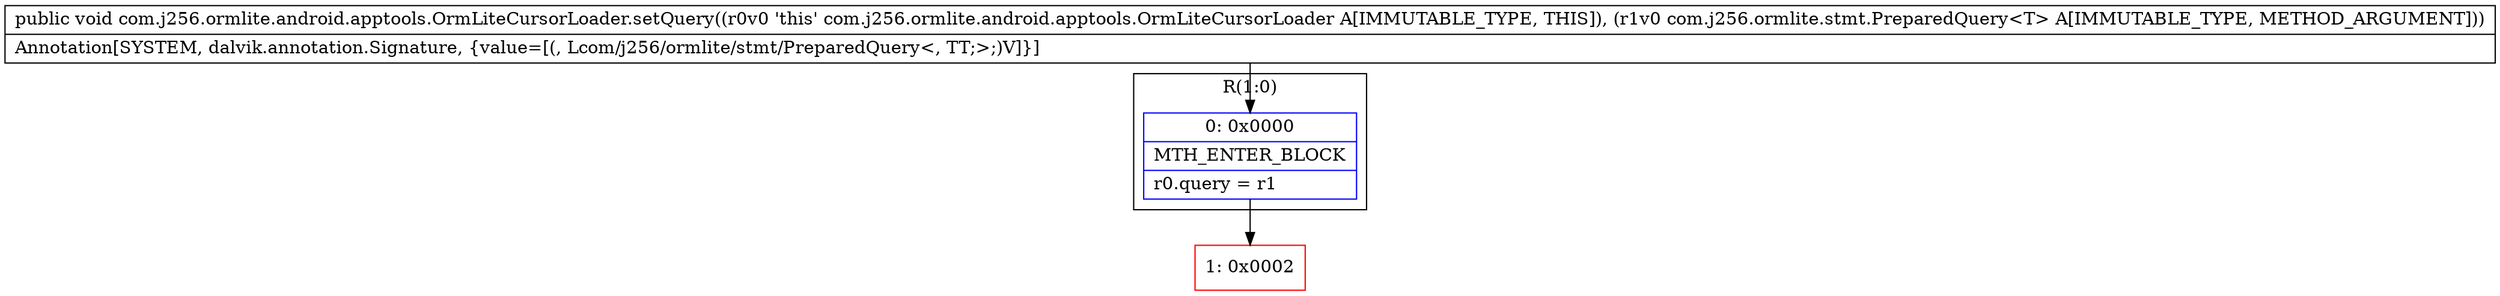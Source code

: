 digraph "CFG forcom.j256.ormlite.android.apptools.OrmLiteCursorLoader.setQuery(Lcom\/j256\/ormlite\/stmt\/PreparedQuery;)V" {
subgraph cluster_Region_617333830 {
label = "R(1:0)";
node [shape=record,color=blue];
Node_0 [shape=record,label="{0\:\ 0x0000|MTH_ENTER_BLOCK\l|r0.query = r1\l}"];
}
Node_1 [shape=record,color=red,label="{1\:\ 0x0002}"];
MethodNode[shape=record,label="{public void com.j256.ormlite.android.apptools.OrmLiteCursorLoader.setQuery((r0v0 'this' com.j256.ormlite.android.apptools.OrmLiteCursorLoader A[IMMUTABLE_TYPE, THIS]), (r1v0 com.j256.ormlite.stmt.PreparedQuery\<T\> A[IMMUTABLE_TYPE, METHOD_ARGUMENT]))  | Annotation[SYSTEM, dalvik.annotation.Signature, \{value=[(, Lcom\/j256\/ormlite\/stmt\/PreparedQuery\<, TT;\>;)V]\}]\l}"];
MethodNode -> Node_0;
Node_0 -> Node_1;
}

